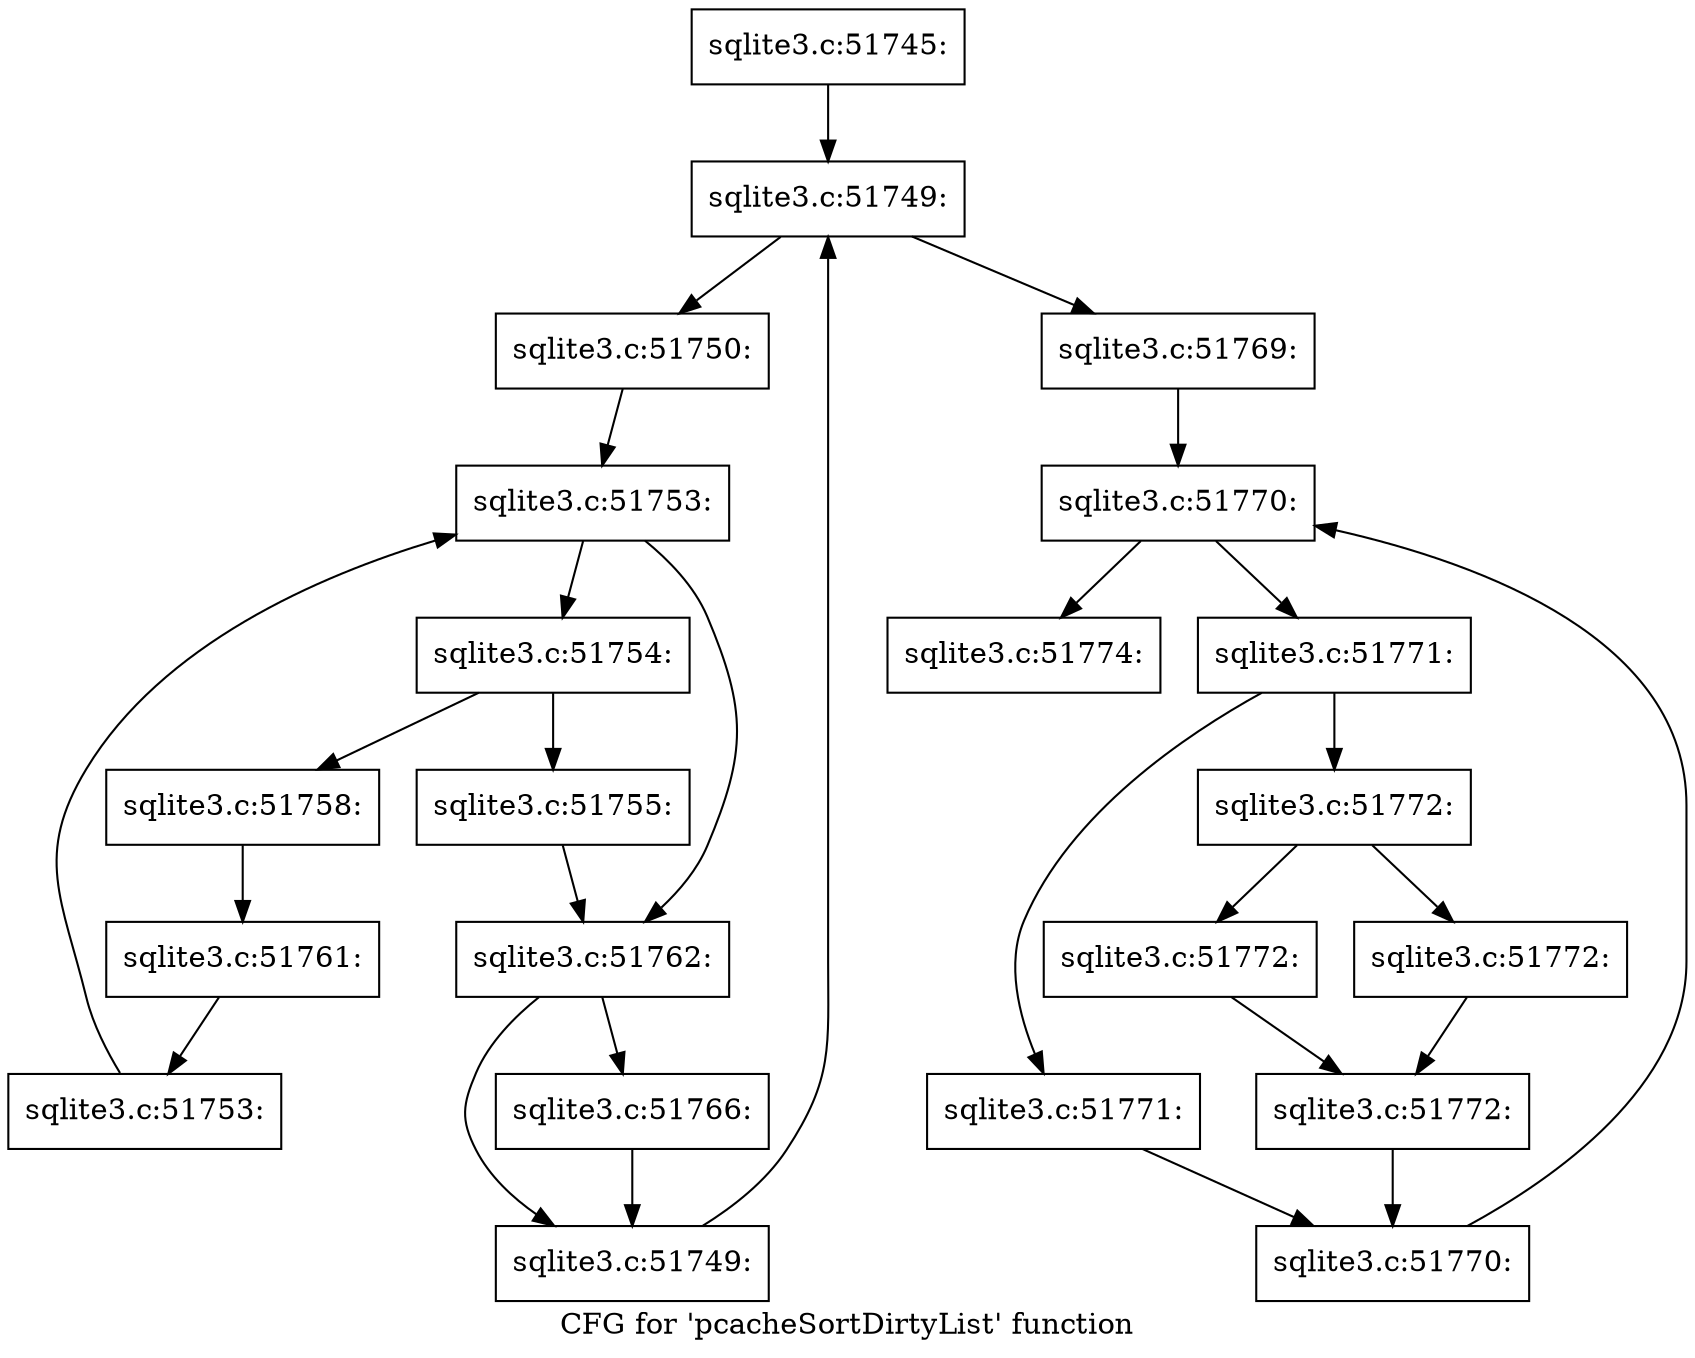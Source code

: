 digraph "CFG for 'pcacheSortDirtyList' function" {
	label="CFG for 'pcacheSortDirtyList' function";

	Node0x55c0f7540630 [shape=record,label="{sqlite3.c:51745:}"];
	Node0x55c0f7540630 -> Node0x55c0f6040680;
	Node0x55c0f6040680 [shape=record,label="{sqlite3.c:51749:}"];
	Node0x55c0f6040680 -> Node0x55c0f6040810;
	Node0x55c0f6040680 -> Node0x55c0f6040700;
	Node0x55c0f6040810 [shape=record,label="{sqlite3.c:51750:}"];
	Node0x55c0f6040810 -> Node0x55c0f60411f0;
	Node0x55c0f60411f0 [shape=record,label="{sqlite3.c:51753:}"];
	Node0x55c0f60411f0 -> Node0x55c0f6041410;
	Node0x55c0f60411f0 -> Node0x55c0f6041040;
	Node0x55c0f6041410 [shape=record,label="{sqlite3.c:51754:}"];
	Node0x55c0f6041410 -> Node0x55c0f60417c0;
	Node0x55c0f6041410 -> Node0x55c0f6041860;
	Node0x55c0f60417c0 [shape=record,label="{sqlite3.c:51755:}"];
	Node0x55c0f60417c0 -> Node0x55c0f6041040;
	Node0x55c0f6041860 [shape=record,label="{sqlite3.c:51758:}"];
	Node0x55c0f6041860 -> Node0x55c0f6041810;
	Node0x55c0f6041810 [shape=record,label="{sqlite3.c:51761:}"];
	Node0x55c0f6041810 -> Node0x55c0f6041380;
	Node0x55c0f6041380 [shape=record,label="{sqlite3.c:51753:}"];
	Node0x55c0f6041380 -> Node0x55c0f60411f0;
	Node0x55c0f6041040 [shape=record,label="{sqlite3.c:51762:}"];
	Node0x55c0f6041040 -> Node0x55c0f57ea780;
	Node0x55c0f6041040 -> Node0x55c0f754a520;
	Node0x55c0f57ea780 [shape=record,label="{sqlite3.c:51766:}"];
	Node0x55c0f57ea780 -> Node0x55c0f754a520;
	Node0x55c0f754a520 [shape=record,label="{sqlite3.c:51749:}"];
	Node0x55c0f754a520 -> Node0x55c0f6040680;
	Node0x55c0f6040700 [shape=record,label="{sqlite3.c:51769:}"];
	Node0x55c0f6040700 -> Node0x55c0f754bae0;
	Node0x55c0f754bae0 [shape=record,label="{sqlite3.c:51770:}"];
	Node0x55c0f754bae0 -> Node0x55c0f754bd00;
	Node0x55c0f754bae0 -> Node0x55c0f754b930;
	Node0x55c0f754bd00 [shape=record,label="{sqlite3.c:51771:}"];
	Node0x55c0f754bd00 -> Node0x55c0f754c110;
	Node0x55c0f754bd00 -> Node0x55c0f754c160;
	Node0x55c0f754c110 [shape=record,label="{sqlite3.c:51771:}"];
	Node0x55c0f754c110 -> Node0x55c0f754bc70;
	Node0x55c0f754c160 [shape=record,label="{sqlite3.c:51772:}"];
	Node0x55c0f754c160 -> Node0x55c0f754c6b0;
	Node0x55c0f754c160 -> Node0x55c0f754c700;
	Node0x55c0f754c6b0 [shape=record,label="{sqlite3.c:51772:}"];
	Node0x55c0f754c6b0 -> Node0x55c0f754c750;
	Node0x55c0f754c700 [shape=record,label="{sqlite3.c:51772:}"];
	Node0x55c0f754c700 -> Node0x55c0f754c750;
	Node0x55c0f754c750 [shape=record,label="{sqlite3.c:51772:}"];
	Node0x55c0f754c750 -> Node0x55c0f754bc70;
	Node0x55c0f754bc70 [shape=record,label="{sqlite3.c:51770:}"];
	Node0x55c0f754bc70 -> Node0x55c0f754bae0;
	Node0x55c0f754b930 [shape=record,label="{sqlite3.c:51774:}"];
}
